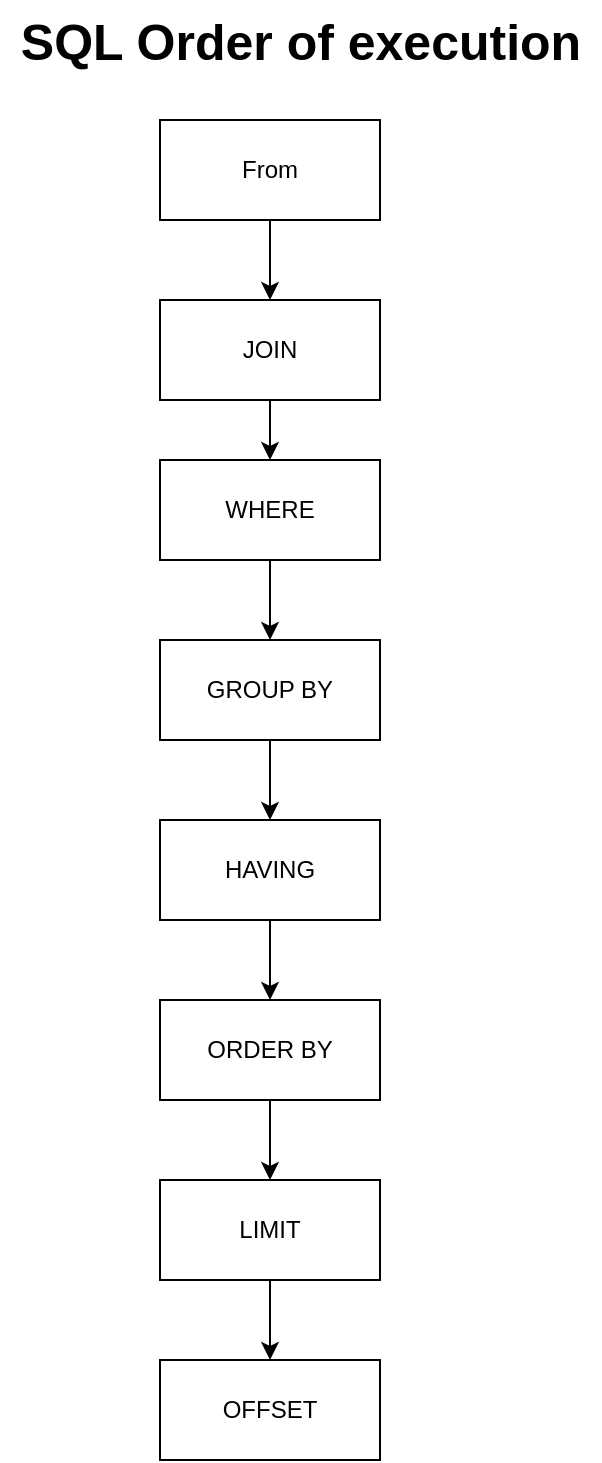 <mxfile version="26.0.11">
  <diagram name="Page-1" id="mJLszEdSw0zrCVaJWDIg">
    <mxGraphModel dx="840" dy="641" grid="1" gridSize="10" guides="1" tooltips="1" connect="1" arrows="1" fold="1" page="1" pageScale="1" pageWidth="850" pageHeight="1100" math="0" shadow="0">
      <root>
        <mxCell id="0" />
        <mxCell id="1" parent="0" />
        <mxCell id="0qOh-qcwnYU_BUdm6Lju-1" value="&lt;font style=&quot;font-size: 25px;&quot;&gt;&lt;b&gt;SQL Order of execution&lt;/b&gt;&lt;/font&gt;" style="text;html=1;align=center;verticalAlign=middle;resizable=0;points=[];autosize=1;strokeColor=none;fillColor=none;" vertex="1" parent="1">
          <mxGeometry x="30" y="40" width="300" height="40" as="geometry" />
        </mxCell>
        <mxCell id="0qOh-qcwnYU_BUdm6Lju-12" style="edgeStyle=orthogonalEdgeStyle;rounded=0;orthogonalLoop=1;jettySize=auto;html=1;exitX=0.5;exitY=1;exitDx=0;exitDy=0;entryX=0.5;entryY=0;entryDx=0;entryDy=0;" edge="1" parent="1" source="0qOh-qcwnYU_BUdm6Lju-3" target="0qOh-qcwnYU_BUdm6Lju-5">
          <mxGeometry relative="1" as="geometry" />
        </mxCell>
        <mxCell id="0qOh-qcwnYU_BUdm6Lju-3" value="From" style="html=1;whiteSpace=wrap;" vertex="1" parent="1">
          <mxGeometry x="110" y="100" width="110" height="50" as="geometry" />
        </mxCell>
        <mxCell id="0qOh-qcwnYU_BUdm6Lju-13" style="edgeStyle=orthogonalEdgeStyle;rounded=0;orthogonalLoop=1;jettySize=auto;html=1;" edge="1" parent="1" source="0qOh-qcwnYU_BUdm6Lju-5" target="0qOh-qcwnYU_BUdm6Lju-6">
          <mxGeometry relative="1" as="geometry" />
        </mxCell>
        <mxCell id="0qOh-qcwnYU_BUdm6Lju-5" value="JOIN" style="html=1;whiteSpace=wrap;" vertex="1" parent="1">
          <mxGeometry x="110" y="190" width="110" height="50" as="geometry" />
        </mxCell>
        <mxCell id="0qOh-qcwnYU_BUdm6Lju-14" style="edgeStyle=orthogonalEdgeStyle;rounded=0;orthogonalLoop=1;jettySize=auto;html=1;" edge="1" parent="1" source="0qOh-qcwnYU_BUdm6Lju-6" target="0qOh-qcwnYU_BUdm6Lju-7">
          <mxGeometry relative="1" as="geometry" />
        </mxCell>
        <mxCell id="0qOh-qcwnYU_BUdm6Lju-6" value="WHERE" style="html=1;whiteSpace=wrap;" vertex="1" parent="1">
          <mxGeometry x="110" y="270" width="110" height="50" as="geometry" />
        </mxCell>
        <mxCell id="0qOh-qcwnYU_BUdm6Lju-15" style="edgeStyle=orthogonalEdgeStyle;rounded=0;orthogonalLoop=1;jettySize=auto;html=1;entryX=0.5;entryY=0;entryDx=0;entryDy=0;" edge="1" parent="1" source="0qOh-qcwnYU_BUdm6Lju-7" target="0qOh-qcwnYU_BUdm6Lju-8">
          <mxGeometry relative="1" as="geometry" />
        </mxCell>
        <mxCell id="0qOh-qcwnYU_BUdm6Lju-7" value="GROUP BY" style="html=1;whiteSpace=wrap;" vertex="1" parent="1">
          <mxGeometry x="110" y="360" width="110" height="50" as="geometry" />
        </mxCell>
        <mxCell id="0qOh-qcwnYU_BUdm6Lju-16" style="edgeStyle=orthogonalEdgeStyle;rounded=0;orthogonalLoop=1;jettySize=auto;html=1;" edge="1" parent="1" source="0qOh-qcwnYU_BUdm6Lju-8" target="0qOh-qcwnYU_BUdm6Lju-9">
          <mxGeometry relative="1" as="geometry" />
        </mxCell>
        <mxCell id="0qOh-qcwnYU_BUdm6Lju-8" value="HAVING" style="html=1;whiteSpace=wrap;" vertex="1" parent="1">
          <mxGeometry x="110" y="450" width="110" height="50" as="geometry" />
        </mxCell>
        <mxCell id="0qOh-qcwnYU_BUdm6Lju-17" style="edgeStyle=orthogonalEdgeStyle;rounded=0;orthogonalLoop=1;jettySize=auto;html=1;" edge="1" parent="1" source="0qOh-qcwnYU_BUdm6Lju-9" target="0qOh-qcwnYU_BUdm6Lju-10">
          <mxGeometry relative="1" as="geometry" />
        </mxCell>
        <mxCell id="0qOh-qcwnYU_BUdm6Lju-9" value="ORDER BY" style="html=1;whiteSpace=wrap;" vertex="1" parent="1">
          <mxGeometry x="110" y="540" width="110" height="50" as="geometry" />
        </mxCell>
        <mxCell id="0qOh-qcwnYU_BUdm6Lju-18" style="edgeStyle=orthogonalEdgeStyle;rounded=0;orthogonalLoop=1;jettySize=auto;html=1;" edge="1" parent="1" source="0qOh-qcwnYU_BUdm6Lju-10" target="0qOh-qcwnYU_BUdm6Lju-11">
          <mxGeometry relative="1" as="geometry" />
        </mxCell>
        <mxCell id="0qOh-qcwnYU_BUdm6Lju-10" value="LIMIT" style="html=1;whiteSpace=wrap;" vertex="1" parent="1">
          <mxGeometry x="110" y="630" width="110" height="50" as="geometry" />
        </mxCell>
        <mxCell id="0qOh-qcwnYU_BUdm6Lju-11" value="OFFSET" style="html=1;whiteSpace=wrap;" vertex="1" parent="1">
          <mxGeometry x="110" y="720" width="110" height="50" as="geometry" />
        </mxCell>
      </root>
    </mxGraphModel>
  </diagram>
</mxfile>
